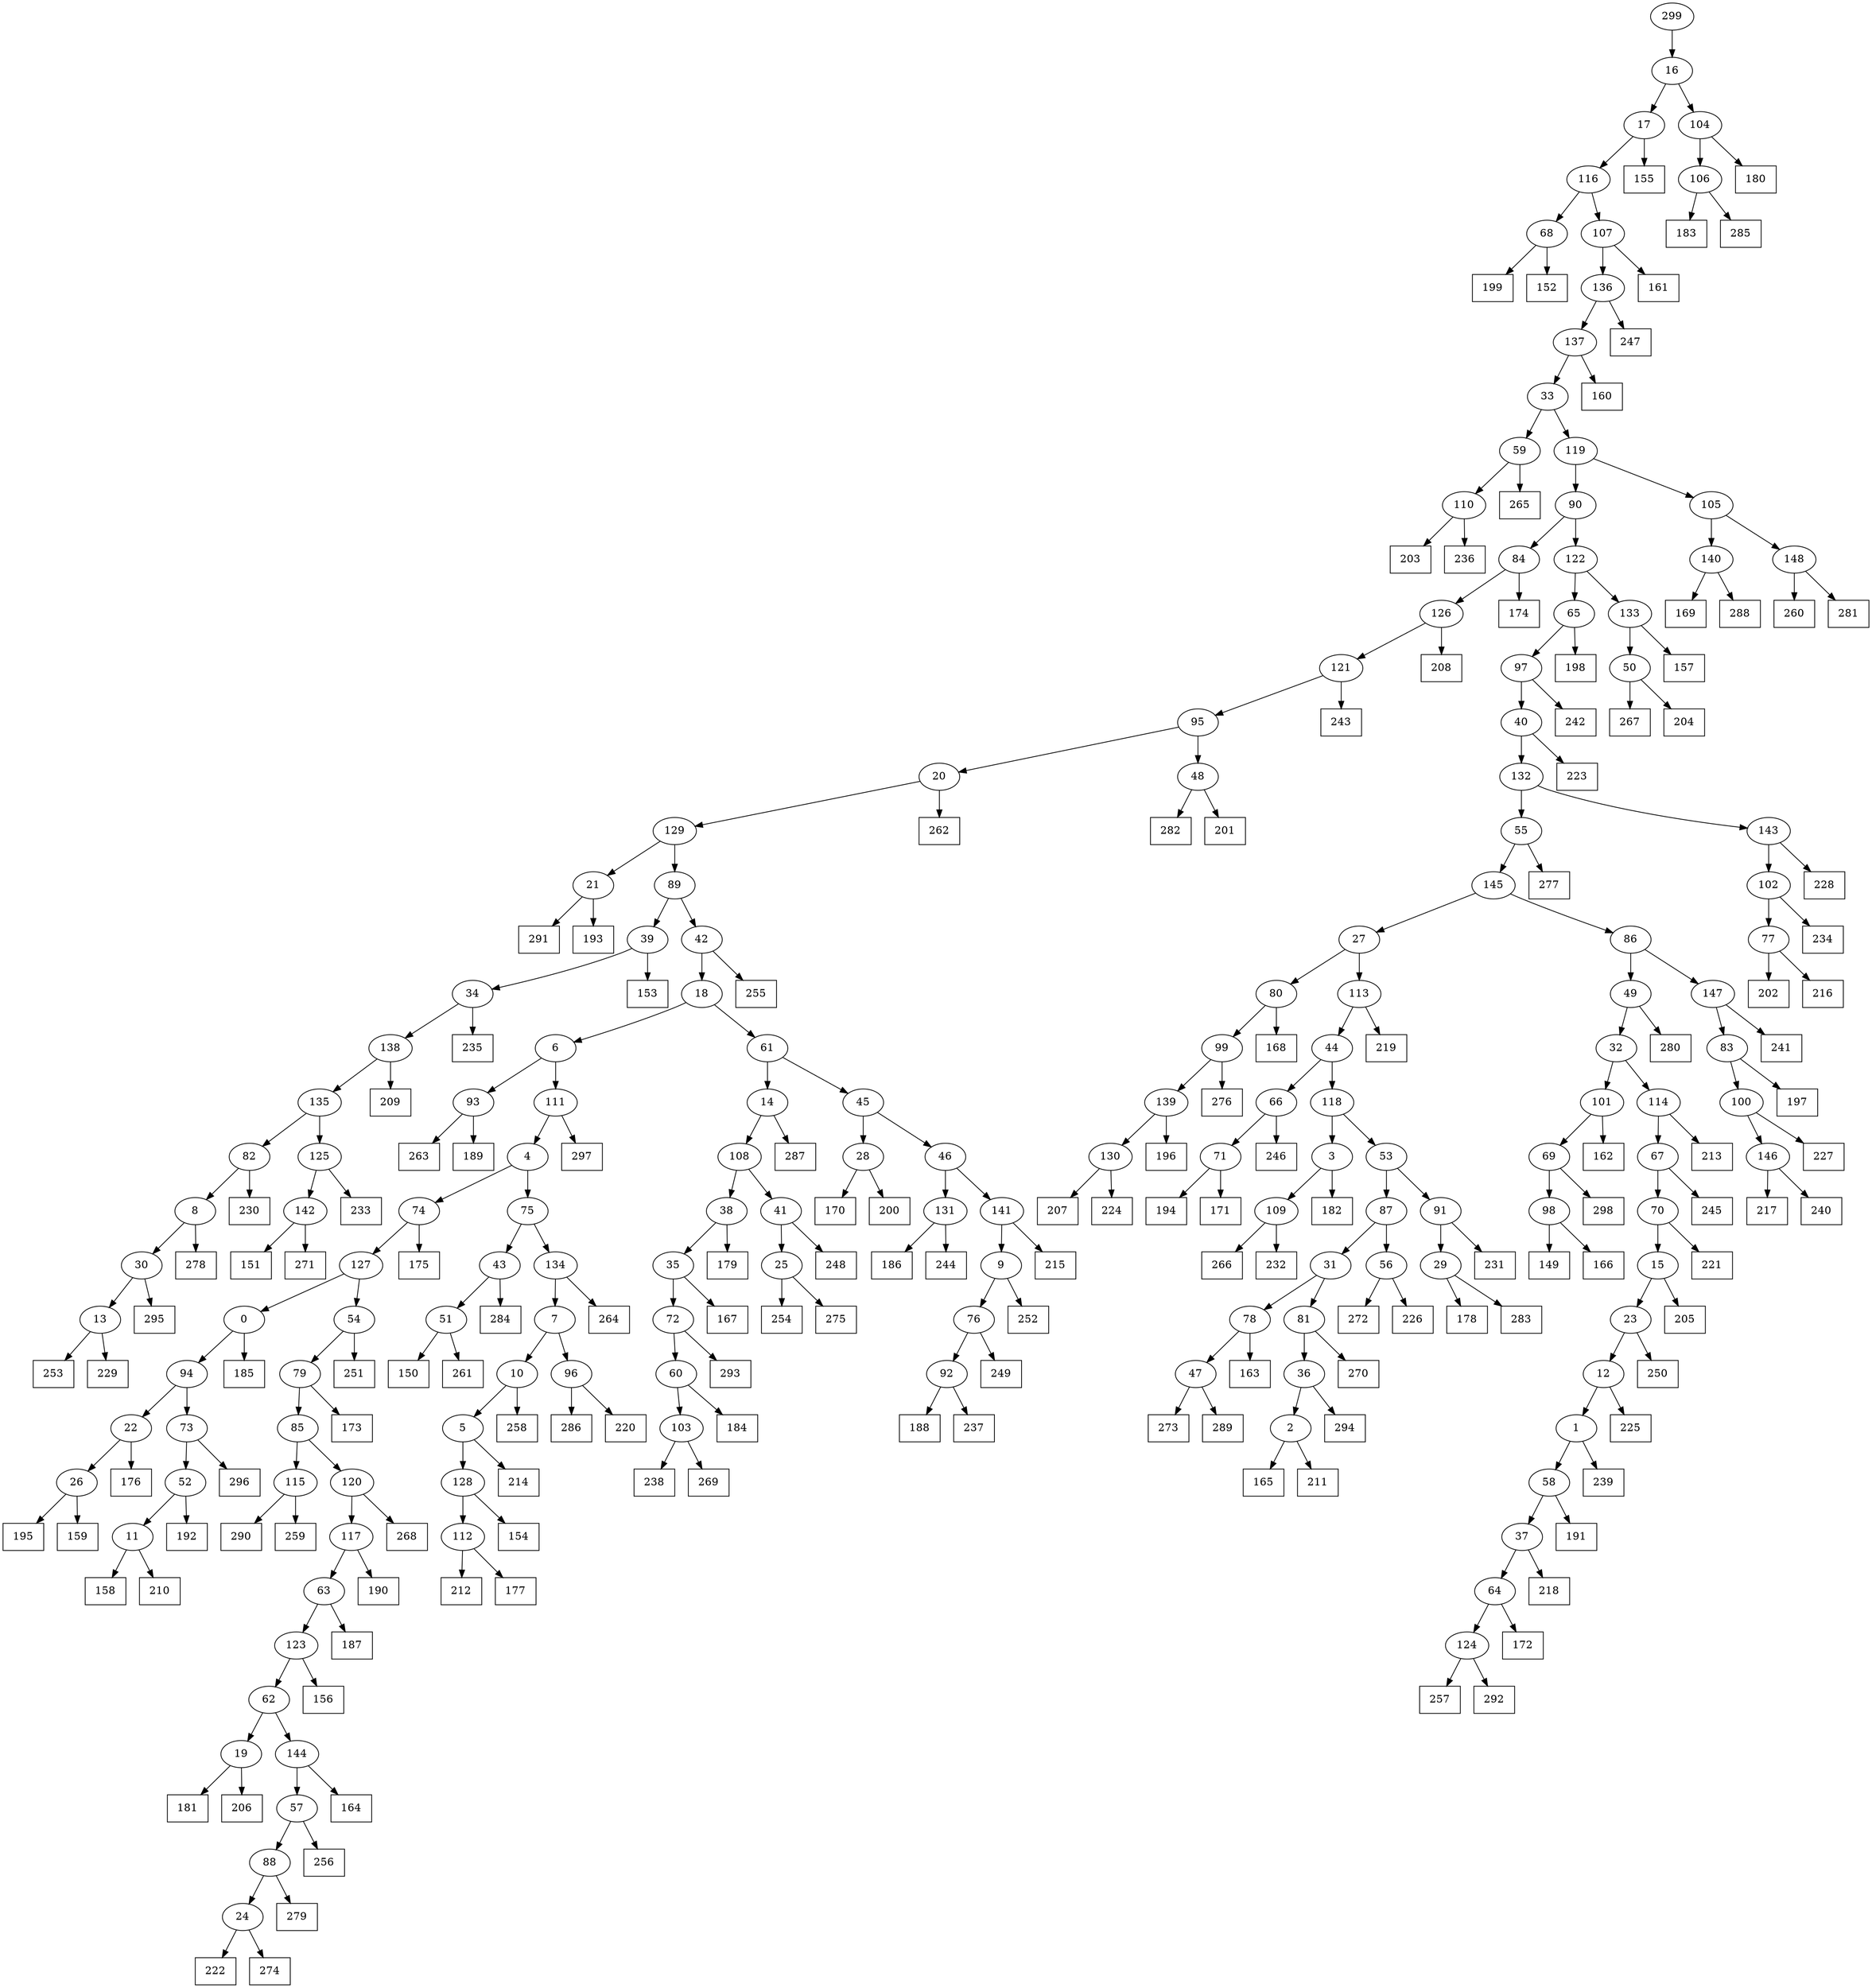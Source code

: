 digraph G {
0[label="0"];
1[label="1"];
2[label="2"];
3[label="3"];
4[label="4"];
5[label="5"];
6[label="6"];
7[label="7"];
8[label="8"];
9[label="9"];
10[label="10"];
11[label="11"];
12[label="12"];
13[label="13"];
14[label="14"];
15[label="15"];
16[label="16"];
17[label="17"];
18[label="18"];
19[label="19"];
20[label="20"];
21[label="21"];
22[label="22"];
23[label="23"];
24[label="24"];
25[label="25"];
26[label="26"];
27[label="27"];
28[label="28"];
29[label="29"];
30[label="30"];
31[label="31"];
32[label="32"];
33[label="33"];
34[label="34"];
35[label="35"];
36[label="36"];
37[label="37"];
38[label="38"];
39[label="39"];
40[label="40"];
41[label="41"];
42[label="42"];
43[label="43"];
44[label="44"];
45[label="45"];
46[label="46"];
47[label="47"];
48[label="48"];
49[label="49"];
50[label="50"];
51[label="51"];
52[label="52"];
53[label="53"];
54[label="54"];
55[label="55"];
56[label="56"];
57[label="57"];
58[label="58"];
59[label="59"];
60[label="60"];
61[label="61"];
62[label="62"];
63[label="63"];
64[label="64"];
65[label="65"];
66[label="66"];
67[label="67"];
68[label="68"];
69[label="69"];
70[label="70"];
71[label="71"];
72[label="72"];
73[label="73"];
74[label="74"];
75[label="75"];
76[label="76"];
77[label="77"];
78[label="78"];
79[label="79"];
80[label="80"];
81[label="81"];
82[label="82"];
83[label="83"];
84[label="84"];
85[label="85"];
86[label="86"];
87[label="87"];
88[label="88"];
89[label="89"];
90[label="90"];
91[label="91"];
92[label="92"];
93[label="93"];
94[label="94"];
95[label="95"];
96[label="96"];
97[label="97"];
98[label="98"];
99[label="99"];
100[label="100"];
101[label="101"];
102[label="102"];
103[label="103"];
104[label="104"];
105[label="105"];
106[label="106"];
107[label="107"];
108[label="108"];
109[label="109"];
110[label="110"];
111[label="111"];
112[label="112"];
113[label="113"];
114[label="114"];
115[label="115"];
116[label="116"];
117[label="117"];
118[label="118"];
119[label="119"];
120[label="120"];
121[label="121"];
122[label="122"];
123[label="123"];
124[label="124"];
125[label="125"];
126[label="126"];
127[label="127"];
128[label="128"];
129[label="129"];
130[label="130"];
131[label="131"];
132[label="132"];
133[label="133"];
134[label="134"];
135[label="135"];
136[label="136"];
137[label="137"];
138[label="138"];
139[label="139"];
140[label="140"];
141[label="141"];
142[label="142"];
143[label="143"];
144[label="144"];
145[label="145"];
146[label="146"];
147[label="147"];
148[label="148"];
149[shape=box,label="297"];
150[shape=box,label="213"];
151[shape=box,label="168"];
152[shape=box,label="279"];
153[shape=box,label="207"];
154[shape=box,label="293"];
155[shape=box,label="154"];
156[shape=box,label="247"];
157[shape=box,label="170"];
158[shape=box,label="167"];
159[shape=box,label="254"];
160[shape=box,label="252"];
161[shape=box,label="150"];
162[shape=box,label="277"];
163[shape=box,label="192"];
164[shape=box,label="225"];
165[shape=box,label="155"];
166[shape=box,label="249"];
167[shape=box,label="263"];
168[shape=box,label="262"];
169[shape=box,label="272"];
170[shape=box,label="267"];
171[shape=box,label="196"];
172[shape=box,label="203"];
173[shape=box,label="266"];
174[shape=box,label="181"];
175[shape=box,label="194"];
176[shape=box,label="176"];
177[shape=box,label="286"];
178[shape=box,label="169"];
179[shape=box,label="162"];
180[shape=box,label="175"];
181[shape=box,label="220"];
182[shape=box,label="163"];
183[shape=box,label="217"];
184[shape=box,label="258"];
185[shape=box,label="158"];
186[shape=box,label="260"];
187[shape=box,label="248"];
188[shape=box,label="226"];
189[shape=box,label="215"];
190[shape=box,label="206"];
191[shape=box,label="195"];
192[shape=box,label="251"];
193[shape=box,label="157"];
194[shape=box,label="188"];
195[shape=box,label="153"];
196[shape=box,label="227"];
197[shape=box,label="171"];
198[shape=box,label="178"];
199[shape=box,label="185"];
200[shape=box,label="275"];
201[shape=box,label="183"];
202[shape=box,label="238"];
203[shape=box,label="280"];
204[shape=box,label="239"];
205[shape=box,label="235"];
206[shape=box,label="273"];
207[shape=box,label="219"];
208[shape=box,label="180"];
209[shape=box,label="200"];
210[shape=box,label="151"];
211[shape=box,label="199"];
212[shape=box,label="290"];
213[shape=box,label="242"];
214[shape=box,label="240"];
215[shape=box,label="228"];
216[shape=box,label="294"];
217[shape=box,label="298"];
218[shape=box,label="295"];
219[shape=box,label="212"];
220[shape=box,label="222"];
221[shape=box,label="237"];
222[shape=box,label="259"];
223[shape=box,label="255"];
224[shape=box,label="250"];
225[shape=box,label="182"];
226[shape=box,label="265"];
227[shape=box,label="274"];
228[shape=box,label="156"];
229[shape=box,label="281"];
230[shape=box,label="236"];
231[shape=box,label="257"];
232[shape=box,label="256"];
233[shape=box,label="271"];
234[shape=box,label="160"];
235[shape=box,label="269"];
236[shape=box,label="253"];
237[shape=box,label="261"];
238[shape=box,label="210"];
239[shape=box,label="174"];
240[shape=box,label="173"];
241[shape=box,label="186"];
242[shape=box,label="229"];
243[shape=box,label="187"];
244[shape=box,label="241"];
245[shape=box,label="231"];
246[shape=box,label="172"];
247[shape=box,label="189"];
248[shape=box,label="204"];
249[shape=box,label="291"];
250[shape=box,label="165"];
251[shape=box,label="159"];
252[shape=box,label="205"];
253[shape=box,label="243"];
254[shape=box,label="278"];
255[shape=box,label="287"];
256[shape=box,label="244"];
257[shape=box,label="191"];
258[shape=box,label="245"];
259[shape=box,label="208"];
260[shape=box,label="288"];
261[shape=box,label="190"];
262[shape=box,label="234"];
263[shape=box,label="214"];
264[shape=box,label="223"];
265[shape=box,label="211"];
266[shape=box,label="161"];
267[shape=box,label="198"];
268[shape=box,label="276"];
269[shape=box,label="149"];
270[shape=box,label="292"];
271[shape=box,label="270"];
272[shape=box,label="209"];
273[shape=box,label="224"];
274[shape=box,label="285"];
275[shape=box,label="202"];
276[shape=box,label="282"];
277[shape=box,label="164"];
278[shape=box,label="268"];
279[shape=box,label="184"];
280[shape=box,label="289"];
281[shape=box,label="166"];
282[shape=box,label="230"];
283[shape=box,label="218"];
284[shape=box,label="152"];
285[shape=box,label="233"];
286[shape=box,label="193"];
287[shape=box,label="246"];
288[shape=box,label="179"];
289[shape=box,label="264"];
290[shape=box,label="232"];
291[shape=box,label="216"];
292[shape=box,label="283"];
293[shape=box,label="201"];
294[shape=box,label="177"];
295[shape=box,label="197"];
296[shape=box,label="296"];
297[shape=box,label="221"];
298[shape=box,label="284"];
299[label="299"];
141->189 ;
99->268 ;
21->286 ;
26->191 ;
100->196 ;
37->283 ;
54->192 ;
112->294 ;
103->235 ;
17->116 ;
115->212 ;
106->274 ;
68->211 ;
125->285 ;
59->110 ;
41->187 ;
93->167 ;
133->50 ;
80->151 ;
52->163 ;
55->162 ;
6->93 ;
46->141 ;
63->243 ;
58->37 ;
28->157 ;
13->236 ;
43->298 ;
13->242 ;
78->47 ;
144->57 ;
8->254 ;
104->106 ;
21->249 ;
101->179 ;
88->24 ;
19->190 ;
148->186 ;
46->131 ;
131->256 ;
61->45 ;
45->46 ;
50->248 ;
112->219 ;
51->237 ;
88->152 ;
50->170 ;
39->195 ;
32->101 ;
136->156 ;
116->107 ;
107->266 ;
15->252 ;
102->262 ;
128->112 ;
22->176 ;
77->275 ;
26->251 ;
87->56 ;
110->230 ;
96->181 ;
36->2 ;
11->185 ;
130->273 ;
42->18 ;
18->61 ;
138->272 ;
24->227 ;
121->253 ;
72->60 ;
111->149 ;
81->271 ;
30->218 ;
55->145 ;
36->216 ;
113->207 ;
131->241 ;
12->164 ;
19->174 ;
67->258 ;
105->140 ;
64->124 ;
124->231 ;
84->239 ;
54->79 ;
79->85 ;
83->295 ;
97->213 ;
97->40 ;
91->245 ;
141->9 ;
82->282 ;
81->36 ;
2->250 ;
60->279 ;
115->222 ;
135->125 ;
134->7 ;
34->138 ;
111->4 ;
4->75 ;
20->129 ;
7->96 ;
29->198 ;
23->12 ;
117->63 ;
27->80 ;
91->29 ;
147->244 ;
23->224 ;
15->23 ;
75->43 ;
31->81 ;
71->197 ;
35->72 ;
72->154 ;
65->97 ;
53->91 ;
20->168 ;
38->35 ;
95->20 ;
142->210 ;
93->247 ;
45->28 ;
58->257 ;
48->293 ;
85->115 ;
133->193 ;
5->128 ;
34->205 ;
132->143 ;
143->215 ;
56->188 ;
17->165 ;
126->259 ;
98->281 ;
49->203 ;
113->44 ;
75->134 ;
3->225 ;
18->6 ;
6->111 ;
2->265 ;
120->117 ;
117->261 ;
53->87 ;
69->98 ;
98->269 ;
9->160 ;
129->21 ;
109->290 ;
59->226 ;
95->48 ;
128->155 ;
8->30 ;
30->13 ;
119->105 ;
137->234 ;
105->148 ;
148->229 ;
73->296 ;
121->95 ;
106->201 ;
126->121 ;
92->194 ;
137->33 ;
33->59 ;
134->289 ;
1->204 ;
109->173 ;
56->169 ;
44->118 ;
118->53 ;
124->270 ;
99->139 ;
139->171 ;
122->133 ;
52->11 ;
11->238 ;
145->86 ;
86->147 ;
28->209 ;
60->103 ;
103->202 ;
90->122 ;
140->260 ;
42->223 ;
94->22 ;
22->26 ;
122->65 ;
39->34 ;
0->94 ;
94->73 ;
74->180 ;
114->67 ;
67->70 ;
65->267 ;
135->82 ;
82->8 ;
119->90 ;
90->84 ;
84->126 ;
57->232 ;
5->263 ;
86->49 ;
123->228 ;
57->88 ;
40->264 ;
138->135 ;
44->66 ;
66->287 ;
116->68 ;
14->255 ;
110->172 ;
25->200 ;
3->109 ;
147->83 ;
16->17 ;
68->284 ;
37->64 ;
64->246 ;
76->92 ;
92->221 ;
79->240 ;
4->74 ;
118->3 ;
114->150 ;
38->288 ;
140->178 ;
139->130 ;
130->153 ;
47->280 ;
85->120 ;
120->278 ;
87->31 ;
127->54 ;
146->214 ;
10->5 ;
108->41 ;
89->39 ;
83->100 ;
142->233 ;
47->206 ;
89->42 ;
70->15 ;
7->10 ;
10->184 ;
108->38 ;
145->27 ;
31->78 ;
78->182 ;
70->297 ;
107->136 ;
136->137 ;
299->16 ;
16->104 ;
0->199 ;
101->69 ;
69->217 ;
80->99 ;
9->76 ;
76->166 ;
66->71 ;
74->127 ;
127->0 ;
24->220 ;
41->25 ;
25->159 ;
73->52 ;
62->144 ;
144->277 ;
125->142 ;
40->132 ;
132->55 ;
27->113 ;
143->102 ;
96->177 ;
43->51 ;
51->161 ;
33->119 ;
61->14 ;
14->108 ;
104->208 ;
100->146 ;
146->183 ;
35->158 ;
12->1 ;
1->58 ;
71->175 ;
102->77 ;
77->291 ;
29->292 ;
49->32 ;
32->114 ;
48->276 ;
63->123 ;
129->89 ;
123->62 ;
62->19 ;
}
